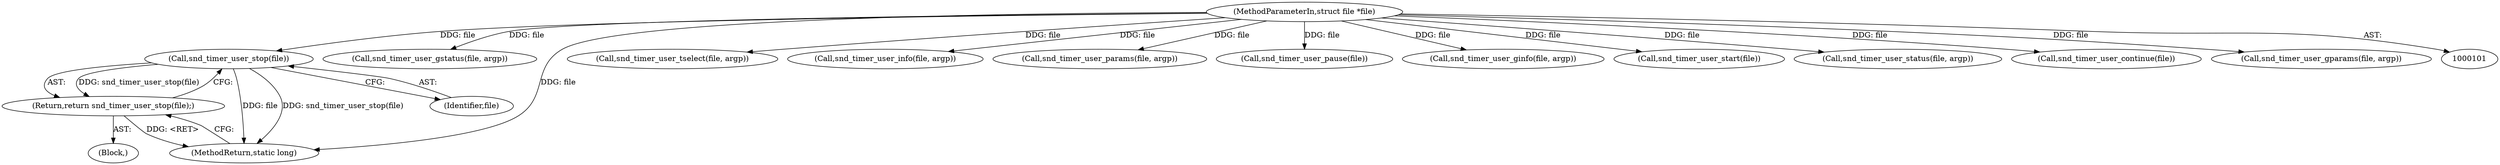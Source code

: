 digraph "0_linux_af368027a49a751d6ff4ee9e3f9961f35bb4fede@pointer" {
"1000230" [label="(Call,snd_timer_user_stop(file))"];
"1000102" [label="(MethodParameterIn,struct file *file)"];
"1000229" [label="(Return,return snd_timer_user_stop(file);)"];
"1000199" [label="(Call,snd_timer_user_gstatus(file, argp))"];
"1000245" [label="(MethodReturn,static long)"];
"1000231" [label="(Identifier,file)"];
"1000204" [label="(Call,snd_timer_user_tselect(file, argp))"];
"1000229" [label="(Return,return snd_timer_user_stop(file);)"];
"1000209" [label="(Call,snd_timer_user_info(file, argp))"];
"1000214" [label="(Call,snd_timer_user_params(file, argp))"];
"1000240" [label="(Call,snd_timer_user_pause(file))"];
"1000124" [label="(Block,)"];
"1000189" [label="(Call,snd_timer_user_ginfo(file, argp))"];
"1000225" [label="(Call,snd_timer_user_start(file))"];
"1000219" [label="(Call,snd_timer_user_status(file, argp))"];
"1000235" [label="(Call,snd_timer_user_continue(file))"];
"1000194" [label="(Call,snd_timer_user_gparams(file, argp))"];
"1000230" [label="(Call,snd_timer_user_stop(file))"];
"1000102" [label="(MethodParameterIn,struct file *file)"];
"1000230" -> "1000229"  [label="AST: "];
"1000230" -> "1000231"  [label="CFG: "];
"1000231" -> "1000230"  [label="AST: "];
"1000229" -> "1000230"  [label="CFG: "];
"1000230" -> "1000245"  [label="DDG: file"];
"1000230" -> "1000245"  [label="DDG: snd_timer_user_stop(file)"];
"1000230" -> "1000229"  [label="DDG: snd_timer_user_stop(file)"];
"1000102" -> "1000230"  [label="DDG: file"];
"1000102" -> "1000101"  [label="AST: "];
"1000102" -> "1000245"  [label="DDG: file"];
"1000102" -> "1000189"  [label="DDG: file"];
"1000102" -> "1000194"  [label="DDG: file"];
"1000102" -> "1000199"  [label="DDG: file"];
"1000102" -> "1000204"  [label="DDG: file"];
"1000102" -> "1000209"  [label="DDG: file"];
"1000102" -> "1000214"  [label="DDG: file"];
"1000102" -> "1000219"  [label="DDG: file"];
"1000102" -> "1000225"  [label="DDG: file"];
"1000102" -> "1000235"  [label="DDG: file"];
"1000102" -> "1000240"  [label="DDG: file"];
"1000229" -> "1000124"  [label="AST: "];
"1000245" -> "1000229"  [label="CFG: "];
"1000229" -> "1000245"  [label="DDG: <RET>"];
}
